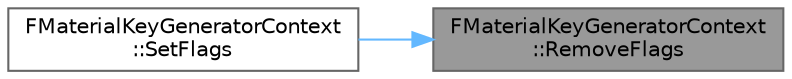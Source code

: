 digraph "FMaterialKeyGeneratorContext::RemoveFlags"
{
 // INTERACTIVE_SVG=YES
 // LATEX_PDF_SIZE
  bgcolor="transparent";
  edge [fontname=Helvetica,fontsize=10,labelfontname=Helvetica,labelfontsize=10];
  node [fontname=Helvetica,fontsize=10,shape=box,height=0.2,width=0.4];
  rankdir="RL";
  Node1 [id="Node000001",label="FMaterialKeyGeneratorContext\l::RemoveFlags",height=0.2,width=0.4,color="gray40", fillcolor="grey60", style="filled", fontcolor="black",tooltip="Remove include flags."];
  Node1 -> Node2 [id="edge1_Node000001_Node000002",dir="back",color="steelblue1",style="solid",tooltip=" "];
  Node2 [id="Node000002",label="FMaterialKeyGeneratorContext\l::SetFlags",height=0.2,width=0.4,color="grey40", fillcolor="white", style="filled",URL="$d5/d1c/classFMaterialKeyGeneratorContext.html#aaf96b3184e86189defd1ce2da75b8abb",tooltip="Add or remove include flags, depending on the value of bIncluded."];
}
